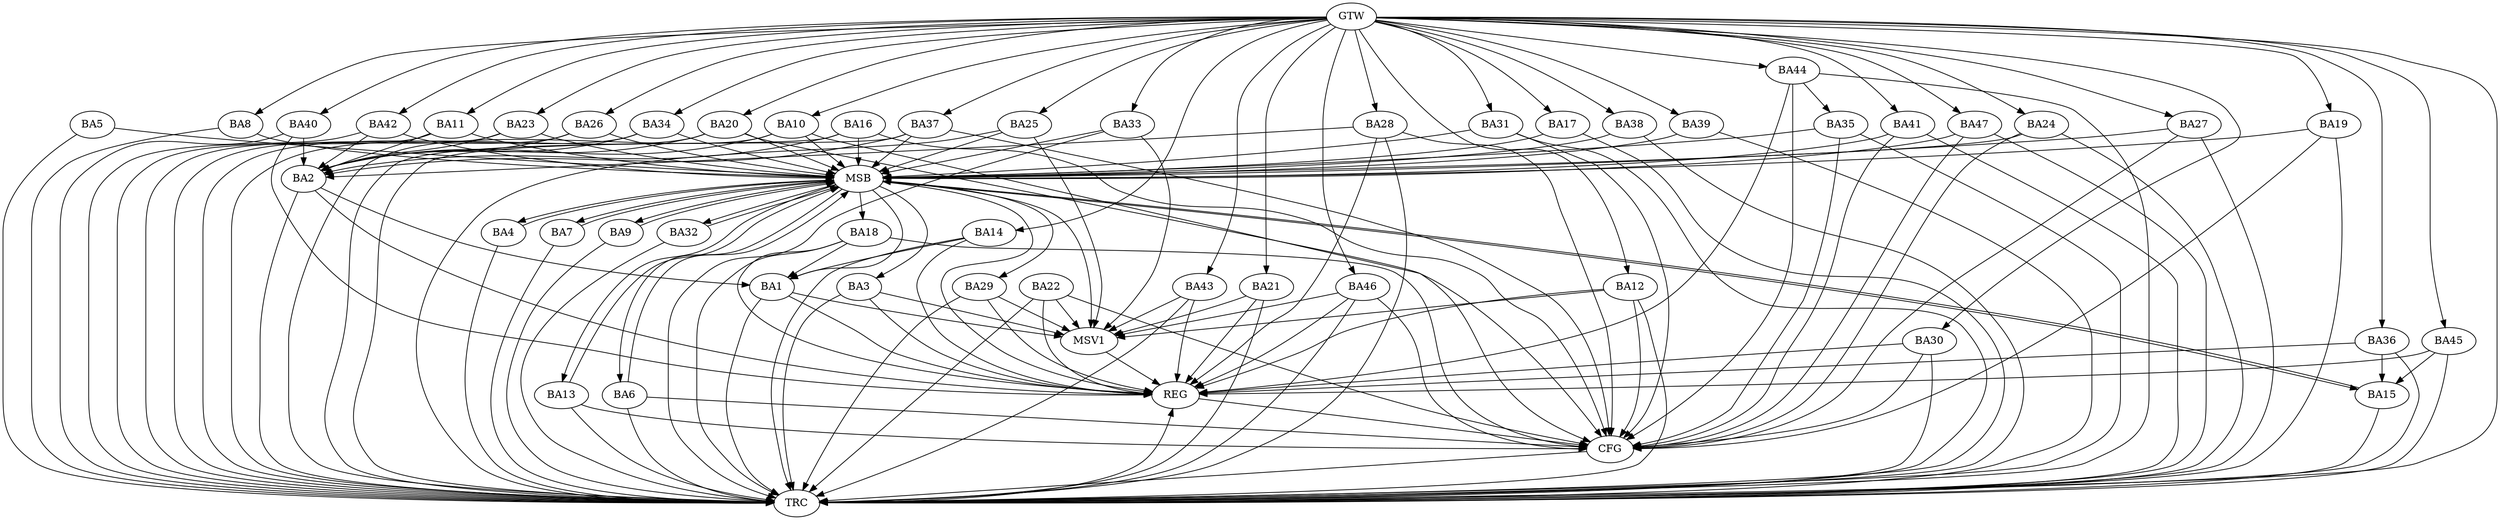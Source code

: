 strict digraph G {
  BA1 [ label="BA1" ];
  BA2 [ label="BA2" ];
  BA3 [ label="BA3" ];
  BA4 [ label="BA4" ];
  BA5 [ label="BA5" ];
  BA6 [ label="BA6" ];
  BA7 [ label="BA7" ];
  BA8 [ label="BA8" ];
  BA9 [ label="BA9" ];
  BA10 [ label="BA10" ];
  BA11 [ label="BA11" ];
  BA12 [ label="BA12" ];
  BA13 [ label="BA13" ];
  BA14 [ label="BA14" ];
  BA15 [ label="BA15" ];
  BA16 [ label="BA16" ];
  BA17 [ label="BA17" ];
  BA18 [ label="BA18" ];
  BA19 [ label="BA19" ];
  BA20 [ label="BA20" ];
  BA21 [ label="BA21" ];
  BA22 [ label="BA22" ];
  BA23 [ label="BA23" ];
  BA24 [ label="BA24" ];
  BA25 [ label="BA25" ];
  BA26 [ label="BA26" ];
  BA27 [ label="BA27" ];
  BA28 [ label="BA28" ];
  BA29 [ label="BA29" ];
  BA30 [ label="BA30" ];
  BA31 [ label="BA31" ];
  BA32 [ label="BA32" ];
  BA33 [ label="BA33" ];
  BA34 [ label="BA34" ];
  BA35 [ label="BA35" ];
  BA36 [ label="BA36" ];
  BA37 [ label="BA37" ];
  BA38 [ label="BA38" ];
  BA39 [ label="BA39" ];
  BA40 [ label="BA40" ];
  BA41 [ label="BA41" ];
  BA42 [ label="BA42" ];
  BA43 [ label="BA43" ];
  BA44 [ label="BA44" ];
  BA45 [ label="BA45" ];
  BA46 [ label="BA46" ];
  BA47 [ label="BA47" ];
  GTW [ label="GTW" ];
  REG [ label="REG" ];
  MSB [ label="MSB" ];
  CFG [ label="CFG" ];
  TRC [ label="TRC" ];
  MSV1 [ label="MSV1" ];
  BA2 -> BA1;
  BA14 -> BA1;
  BA18 -> BA1;
  BA36 -> BA15;
  BA44 -> BA35;
  BA45 -> BA15;
  GTW -> BA8;
  GTW -> BA10;
  GTW -> BA11;
  GTW -> BA12;
  GTW -> BA14;
  GTW -> BA17;
  GTW -> BA19;
  GTW -> BA20;
  GTW -> BA21;
  GTW -> BA23;
  GTW -> BA24;
  GTW -> BA25;
  GTW -> BA26;
  GTW -> BA27;
  GTW -> BA28;
  GTW -> BA30;
  GTW -> BA31;
  GTW -> BA33;
  GTW -> BA34;
  GTW -> BA36;
  GTW -> BA37;
  GTW -> BA38;
  GTW -> BA39;
  GTW -> BA40;
  GTW -> BA41;
  GTW -> BA42;
  GTW -> BA43;
  GTW -> BA44;
  GTW -> BA45;
  GTW -> BA46;
  GTW -> BA47;
  BA1 -> REG;
  BA2 -> REG;
  BA3 -> REG;
  BA12 -> REG;
  BA14 -> REG;
  BA18 -> REG;
  BA21 -> REG;
  BA22 -> REG;
  BA28 -> REG;
  BA29 -> REG;
  BA30 -> REG;
  BA36 -> REG;
  BA40 -> REG;
  BA43 -> REG;
  BA44 -> REG;
  BA45 -> REG;
  BA46 -> REG;
  BA4 -> MSB;
  MSB -> BA1;
  MSB -> REG;
  BA5 -> MSB;
  MSB -> BA3;
  BA6 -> MSB;
  BA7 -> MSB;
  BA8 -> MSB;
  BA9 -> MSB;
  MSB -> BA4;
  BA10 -> MSB;
  BA11 -> MSB;
  BA13 -> MSB;
  MSB -> BA7;
  BA15 -> MSB;
  MSB -> BA13;
  BA16 -> MSB;
  MSB -> BA15;
  BA17 -> MSB;
  BA19 -> MSB;
  BA20 -> MSB;
  BA23 -> MSB;
  BA24 -> MSB;
  BA25 -> MSB;
  MSB -> BA9;
  BA26 -> MSB;
  MSB -> BA6;
  BA27 -> MSB;
  BA31 -> MSB;
  BA32 -> MSB;
  BA33 -> MSB;
  BA34 -> MSB;
  MSB -> BA29;
  BA35 -> MSB;
  BA37 -> MSB;
  BA38 -> MSB;
  BA39 -> MSB;
  MSB -> BA32;
  BA41 -> MSB;
  MSB -> BA18;
  BA42 -> MSB;
  BA47 -> MSB;
  BA19 -> CFG;
  BA24 -> CFG;
  BA35 -> CFG;
  BA18 -> CFG;
  BA20 -> CFG;
  BA6 -> CFG;
  BA44 -> CFG;
  BA16 -> CFG;
  BA37 -> CFG;
  BA28 -> CFG;
  BA30 -> CFG;
  BA22 -> CFG;
  BA27 -> CFG;
  BA12 -> CFG;
  BA41 -> CFG;
  BA47 -> CFG;
  BA10 -> CFG;
  BA31 -> CFG;
  BA13 -> CFG;
  BA46 -> CFG;
  REG -> CFG;
  BA1 -> TRC;
  BA2 -> TRC;
  BA3 -> TRC;
  BA4 -> TRC;
  BA5 -> TRC;
  BA6 -> TRC;
  BA7 -> TRC;
  BA8 -> TRC;
  BA9 -> TRC;
  BA10 -> TRC;
  BA11 -> TRC;
  BA12 -> TRC;
  BA13 -> TRC;
  BA14 -> TRC;
  BA15 -> TRC;
  BA16 -> TRC;
  BA17 -> TRC;
  BA18 -> TRC;
  BA19 -> TRC;
  BA20 -> TRC;
  BA21 -> TRC;
  BA22 -> TRC;
  BA23 -> TRC;
  BA24 -> TRC;
  BA25 -> TRC;
  BA26 -> TRC;
  BA27 -> TRC;
  BA28 -> TRC;
  BA29 -> TRC;
  BA30 -> TRC;
  BA31 -> TRC;
  BA32 -> TRC;
  BA33 -> TRC;
  BA34 -> TRC;
  BA35 -> TRC;
  BA36 -> TRC;
  BA37 -> TRC;
  BA38 -> TRC;
  BA39 -> TRC;
  BA40 -> TRC;
  BA41 -> TRC;
  BA42 -> TRC;
  BA43 -> TRC;
  BA44 -> TRC;
  BA45 -> TRC;
  BA46 -> TRC;
  BA47 -> TRC;
  GTW -> TRC;
  CFG -> TRC;
  TRC -> REG;
  BA11 -> BA2;
  BA34 -> BA2;
  BA42 -> BA2;
  BA20 -> BA2;
  BA28 -> BA2;
  BA16 -> BA2;
  BA37 -> BA2;
  BA40 -> BA2;
  BA23 -> BA2;
  BA10 -> BA2;
  BA26 -> BA2;
  BA1 -> MSV1;
  BA3 -> MSV1;
  BA12 -> MSV1;
  BA21 -> MSV1;
  BA29 -> MSV1;
  BA46 -> MSV1;
  MSB -> MSV1;
  BA43 -> MSV1;
  BA33 -> MSV1;
  BA22 -> MSV1;
  BA25 -> MSV1;
  MSV1 -> REG;
}
